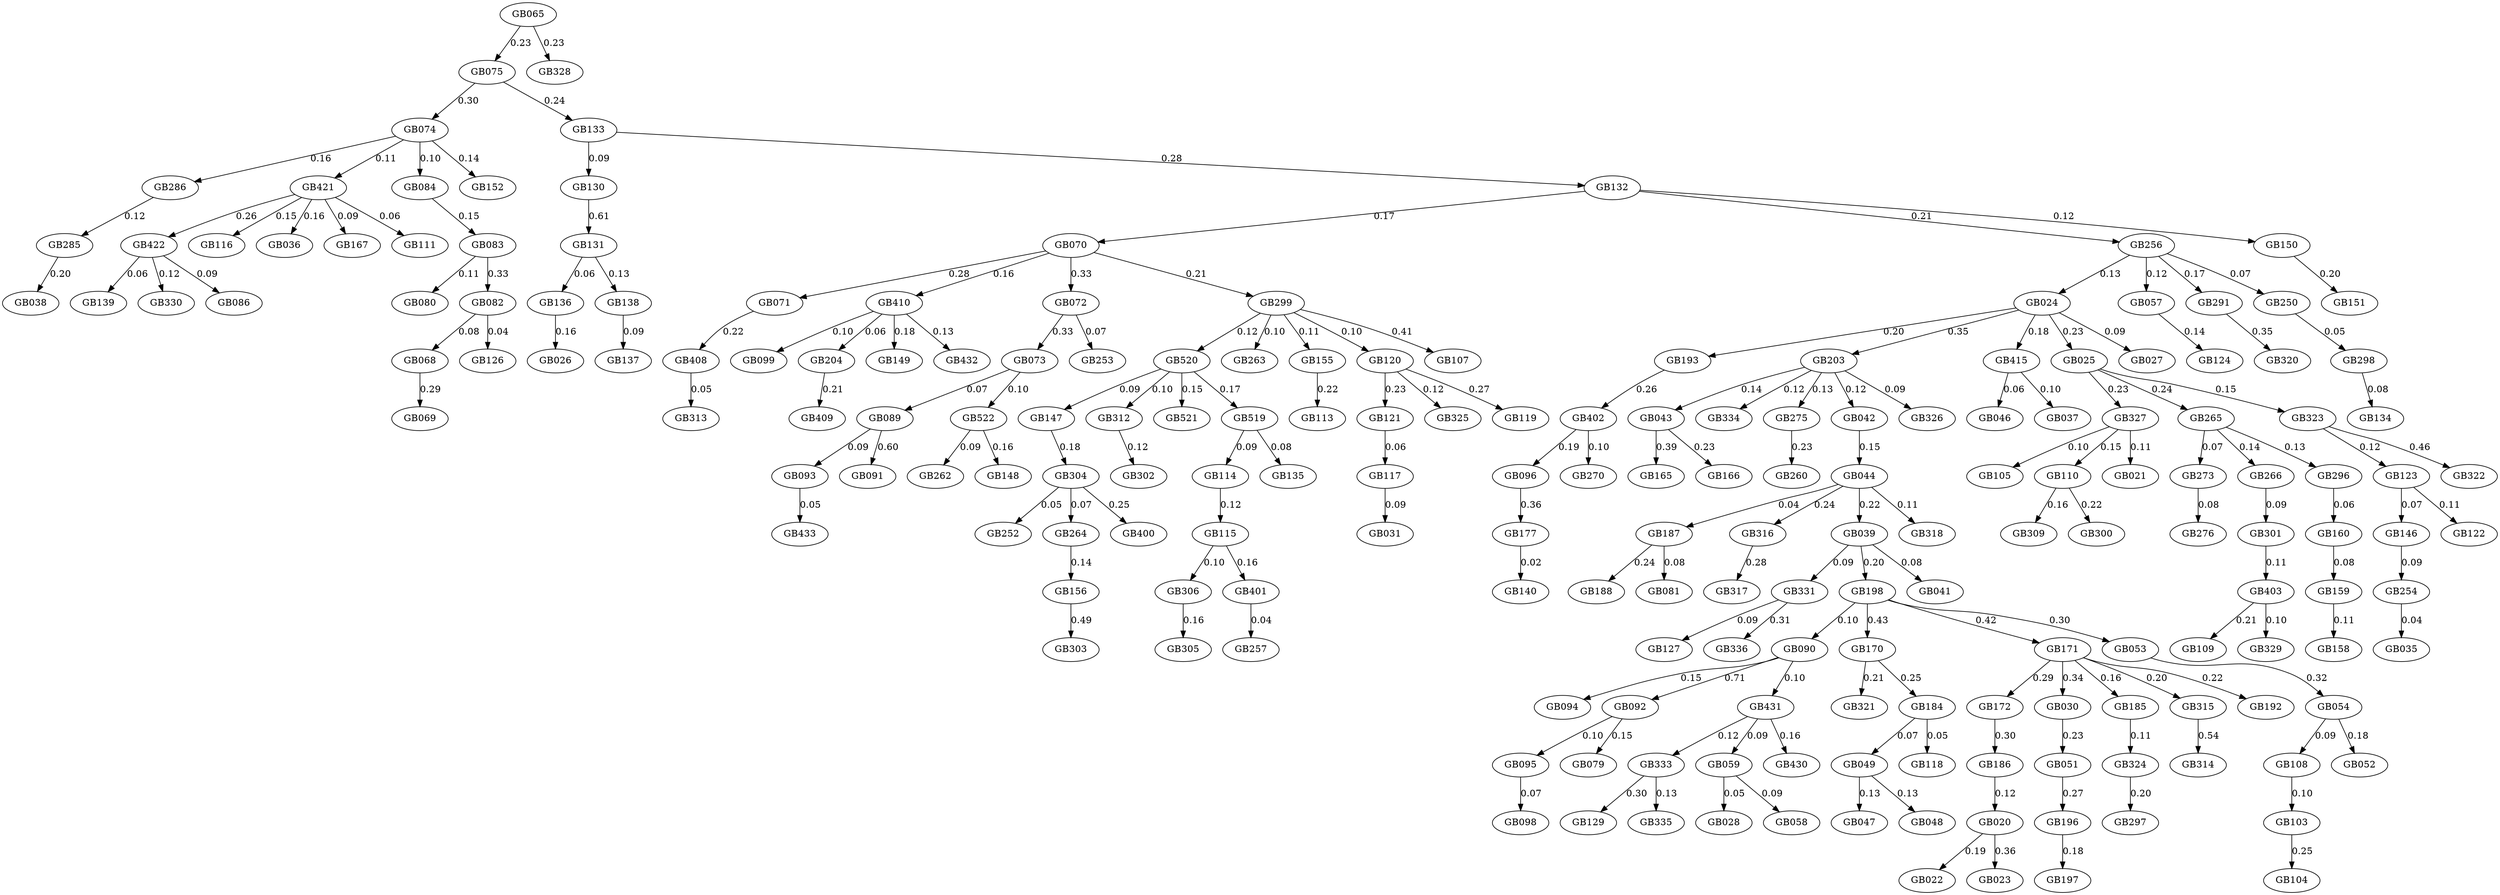 digraph G {
   GB090 -> GB094 [label="0.15"];
   GB024 -> GB193 [label="0.20"];
   GB114 -> GB115 [label="0.12"];
   GB108 -> GB103 [label="0.10"];
   GB156 -> GB303 [label="0.49"];
   GB203 -> GB043 [label="0.14"];
   GB075 -> GB074 [label="0.30"];
   GB415 -> GB046 [label="0.06"];
   GB093 -> GB433 [label="0.05"];
   GB170 -> GB321 [label="0.21"];
   GB073 -> GB089 [label="0.07"];
   GB160 -> GB159 [label="0.08"];
   GB070 -> GB071 [label="0.28"];
   GB203 -> GB334 [label="0.12"];
   GB068 -> GB069 [label="0.29"];
   GB057 -> GB124 [label="0.14"];
   GB065 -> GB075 [label="0.23"];
   GB044 -> GB187 [label="0.04"];
   GB159 -> GB158 [label="0.11"];
   GB327 -> GB105 [label="0.10"];
   GB410 -> GB099 [label="0.10"];
   GB196 -> GB197 [label="0.18"];
   GB043 -> GB165 [label="0.39"];
   GB204 -> GB409 [label="0.21"];
   GB522 -> GB262 [label="0.09"];
   GB520 -> GB147 [label="0.09"];
   GB110 -> GB309 [label="0.16"];
   GB286 -> GB285 [label="0.12"];
   GB070 -> GB072 [label="0.33"];
   GB331 -> GB127 [label="0.09"];
   GB304 -> GB252 [label="0.05"];
   GB025 -> GB327 [label="0.23"];
   GB285 -> GB038 [label="0.20"];
   GB421 -> GB422 [label="0.26"];
   GB090 -> GB092 [label="0.71"];
   GB089 -> GB093 [label="0.09"];
   GB070 -> GB410 [label="0.16"];
   GB131 -> GB136 [label="0.06"];
   GB075 -> GB133 [label="0.24"];
   GB043 -> GB166 [label="0.23"];
   GB110 -> GB300 [label="0.22"];
   GB051 -> GB196 [label="0.27"];
   GB299 -> GB263 [label="0.10"];
   GB265 -> GB273 [label="0.07"];
   GB193 -> GB402 [label="0.26"];
   GB121 -> GB117 [label="0.06"];
   GB147 -> GB304 [label="0.18"];
   GB323 -> GB123 [label="0.12"];
   GB299 -> GB155 [label="0.11"];
   GB421 -> GB116 [label="0.15"];
   GB171 -> GB172 [label="0.29"];
   GB312 -> GB302 [label="0.12"];
   GB096 -> GB177 [label="0.36"];
   GB177 -> GB140 [label="0.02"];
   GB095 -> GB098 [label="0.07"];
   GB171 -> GB030 [label="0.34"];
   GB408 -> GB313 [label="0.05"];
   GB304 -> GB264 [label="0.07"];
   GB266 -> GB301 [label="0.09"];
   GB402 -> GB096 [label="0.19"];
   GB044 -> GB316 [label="0.24"];
   GB039 -> GB331 [label="0.09"];
   GB024 -> GB415 [label="0.18"];
   GB306 -> GB305 [label="0.16"];
   GB421 -> GB036 [label="0.16"];
   GB431 -> GB333 [label="0.12"];
   GB275 -> GB260 [label="0.23"];
   GB520 -> GB521 [label="0.15"];
   GB323 -> GB322 [label="0.46"];
   GB123 -> GB146 [label="0.07"];
   GB138 -> GB137 [label="0.09"];
   GB044 -> GB318 [label="0.11"];
   GB256 -> GB291 [label="0.17"];
   GB089 -> GB091 [label="0.60"];
   GB415 -> GB037 [label="0.10"];
   GB203 -> GB042 [label="0.12"];
   GB520 -> GB312 [label="0.10"];
   GB170 -> GB184 [label="0.25"];
   GB146 -> GB254 [label="0.09"];
   GB024 -> GB027 [label="0.09"];
   GB186 -> GB020 [label="0.12"];
   GB049 -> GB047 [label="0.13"];
   GB265 -> GB266 [label="0.14"];
   GB150 -> GB151 [label="0.20"];
   GB074 -> GB084 [label="0.10"];
   GB120 -> GB121 [label="0.23"];
   GB198 -> GB170 [label="0.43"];
   GB265 -> GB296 [label="0.13"];
   GB299 -> GB107 [label="0.41"];
   GB422 -> GB139 [label="0.06"];
   GB083 -> GB080 [label="0.11"];
   GB020 -> GB022 [label="0.19"];
   GB187 -> GB188 [label="0.24"];
   GB403 -> GB109 [label="0.21"];
   GB422 -> GB330 [label="0.12"];
   GB054 -> GB052 [label="0.18"];
   GB273 -> GB276 [label="0.08"];
   GB059 -> GB028 [label="0.05"];
   GB092 -> GB095 [label="0.10"];
   GB171 -> GB185 [label="0.16"];
   GB074 -> GB152 [label="0.14"];
   GB431 -> GB430 [label="0.16"];
   GB327 -> GB021 [label="0.11"];
   GB301 -> GB403 [label="0.11"];
   GB315 -> GB314 [label="0.54"];
   GB025 -> GB265 [label="0.24"];
   GB187 -> GB081 [label="0.08"];
   GB083 -> GB082 [label="0.33"];
   GB421 -> GB167 [label="0.09"];
   GB024 -> GB025 [label="0.23"];
   GB103 -> GB104 [label="0.25"];
   GB044 -> GB039 [label="0.22"];
   GB203 -> GB275 [label="0.13"];
   GB184 -> GB049 [label="0.07"];
   GB054 -> GB108 [label="0.09"];
   GB024 -> GB203 [label="0.35"];
   GB410 -> GB204 [label="0.06"];
   GB133 -> GB130 [label="0.09"];
   GB072 -> GB253 [label="0.07"];
   GB132 -> GB070 [label="0.17"];
   GB049 -> GB048 [label="0.13"];
   GB115 -> GB306 [label="0.10"];
   GB131 -> GB138 [label="0.13"];
   GB123 -> GB122 [label="0.11"];
   GB136 -> GB026 [label="0.16"];
   GB203 -> GB326 [label="0.09"];
   GB132 -> GB256 [label="0.21"];
   GB519 -> GB114 [label="0.09"];
   GB132 -> GB150 [label="0.12"];
   GB401 -> GB257 [label="0.04"];
   GB250 -> GB298 [label="0.05"];
   GB333 -> GB129 [label="0.30"];
   GB072 -> GB073 [label="0.33"];
   GB333 -> GB335 [label="0.13"];
   GB071 -> GB408 [label="0.22"];
   GB331 -> GB336 [label="0.31"];
   GB298 -> GB134 [label="0.08"];
   GB198 -> GB090 [label="0.10"];
   GB324 -> GB297 [label="0.20"];
   GB074 -> GB286 [label="0.16"];
   GB304 -> GB400 [label="0.25"];
   GB198 -> GB171 [label="0.42"];
   GB039 -> GB041 [label="0.08"];
   GB171 -> GB315 [label="0.20"];
   GB254 -> GB035 [label="0.04"];
   GB065 -> GB328 [label="0.23"];
   GB421 -> GB111 [label="0.06"];
   GB316 -> GB317 [label="0.28"];
   GB039 -> GB198 [label="0.20"];
   GB256 -> GB024 [label="0.13"];
   GB402 -> GB270 [label="0.10"];
   GB073 -> GB522 [label="0.10"];
   GB092 -> GB079 [label="0.15"];
   GB020 -> GB023 [label="0.36"];
   GB155 -> GB113 [label="0.22"];
   GB117 -> GB031 [label="0.09"];
   GB198 -> GB053 [label="0.30"];
   GB184 -> GB118 [label="0.05"];
   GB090 -> GB431 [label="0.10"];
   GB256 -> GB057 [label="0.12"];
   GB327 -> GB110 [label="0.15"];
   GB030 -> GB051 [label="0.23"];
   GB042 -> GB044 [label="0.15"];
   GB074 -> GB421 [label="0.11"];
   GB130 -> GB131 [label="0.61"];
   GB070 -> GB299 [label="0.21"];
   GB172 -> GB186 [label="0.30"];
   GB053 -> GB054 [label="0.32"];
   GB422 -> GB086 [label="0.09"];
   GB522 -> GB148 [label="0.16"];
   GB133 -> GB132 [label="0.28"];
   GB082 -> GB068 [label="0.08"];
   GB185 -> GB324 [label="0.11"];
   GB520 -> GB519 [label="0.17"];
   GB410 -> GB149 [label="0.18"];
   GB059 -> GB058 [label="0.09"];
   GB410 -> GB432 [label="0.13"];
   GB025 -> GB323 [label="0.15"];
   GB120 -> GB325 [label="0.12"];
   GB171 -> GB192 [label="0.22"];
   GB256 -> GB250 [label="0.07"];
   GB519 -> GB135 [label="0.08"];
   GB082 -> GB126 [label="0.04"];
   GB431 -> GB059 [label="0.09"];
   GB115 -> GB401 [label="0.16"];
   GB299 -> GB120 [label="0.10"];
   GB403 -> GB329 [label="0.10"];
   GB120 -> GB119 [label="0.27"];
   GB264 -> GB156 [label="0.14"];
   GB291 -> GB320 [label="0.35"];
   GB299 -> GB520 [label="0.12"];
   GB084 -> GB083 [label="0.15"];
   GB296 -> GB160 [label="0.06"];
   GB080;
   GB081;
   GB082;
   GB270;
   GB084;
   GB276;
   GB086;
   GB089;
   GB160;
   GB167;
   GB166;
   GB165;
   GB083;
   GB408;
   GB409;
   GB320;
   GB400;
   GB401;
   GB402;
   GB403;
   GB138;
   GB275;
   GB139;
   GB079;
   GB264;
   GB265;
   GB266;
   GB071;
   GB070;
   GB073;
   GB263;
   GB039;
   GB131;
   GB273;
   GB068;
   GB069;
   GB065;
   GB327;
   GB188;
   GB058;
   GB185;
   GB184;
   GB187;
   GB186;
   GB091;
   GB090;
   GB177;
   GB170;
   GB171;
   GB172;
   GB052;
   GB325;
   GB324;
   GB059;
   GB326;
   GB321;
   GB042;
   GB323;
   GB322;
   GB053;
   GB203;
   GB051;
   GB298;
   GB057;
   GB328;
   GB204;
   GB054;
   GB198;
   GB099;
   GB192;
   GB193;
   GB098;
   GB196;
   GB197;
   GB519;
   GB291;
   GB297;
   GB296;
   GB299;
   GB123;
   GB049;
   GB103;
   GB105;
   GB104;
   GB107;
   GB109;
   GB108;
   GB336;
   GB334;
   GB335;
   GB333;
   GB330;
   GB331;
   GB522;
   GB521;
   GB520;
   GB318;
   GB250;
   GB286;
   GB285;
   GB113;
   GB110;
   GB111;
   GB116;
   GB117;
   GB114;
   GB115;
   GB118;
   GB119;
   GB147;
   GB303;
   GB302;
   GB301;
   GB317;
   GB306;
   GB305;
   GB304;
   GB309;
   GB431;
   GB430;
   GB433;
   GB432;
   GB075;
   GB044;
   GB046;
   GB047;
   GB041;
   GB129;
   GB043;
   GB127;
   GB126;
   GB124;
   GB048;
   GB122;
   GB121;
   GB120;
   GB254;
   GB257;
   GB256;
   GB149;
   GB148;
   GB253;
   GB252;
   GB314;
   GB315;
   GB316;
   GB146;
   GB140;
   GB312;
   GB313;
   GB300;
   GB422;
   GB421;
   GB031;
   GB030;
   GB035;
   GB037;
   GB036;
   GB130;
   GB038;
   GB132;
   GB133;
   GB134;
   GB135;
   GB136;
   GB137;
   GB096;
   GB095;
   GB094;
   GB093;
   GB092;
   GB158;
   GB159;
   GB156;
   GB260;
   GB155;
   GB152;
   GB150;
   GB151;
   GB410;
   GB329;
   GB262;
   GB415;
   GB072;
   GB074;
   GB022;
   GB023;
   GB020;
   GB021;
   GB026;
   GB027;
   GB024;
   GB025;
   GB028;

}
